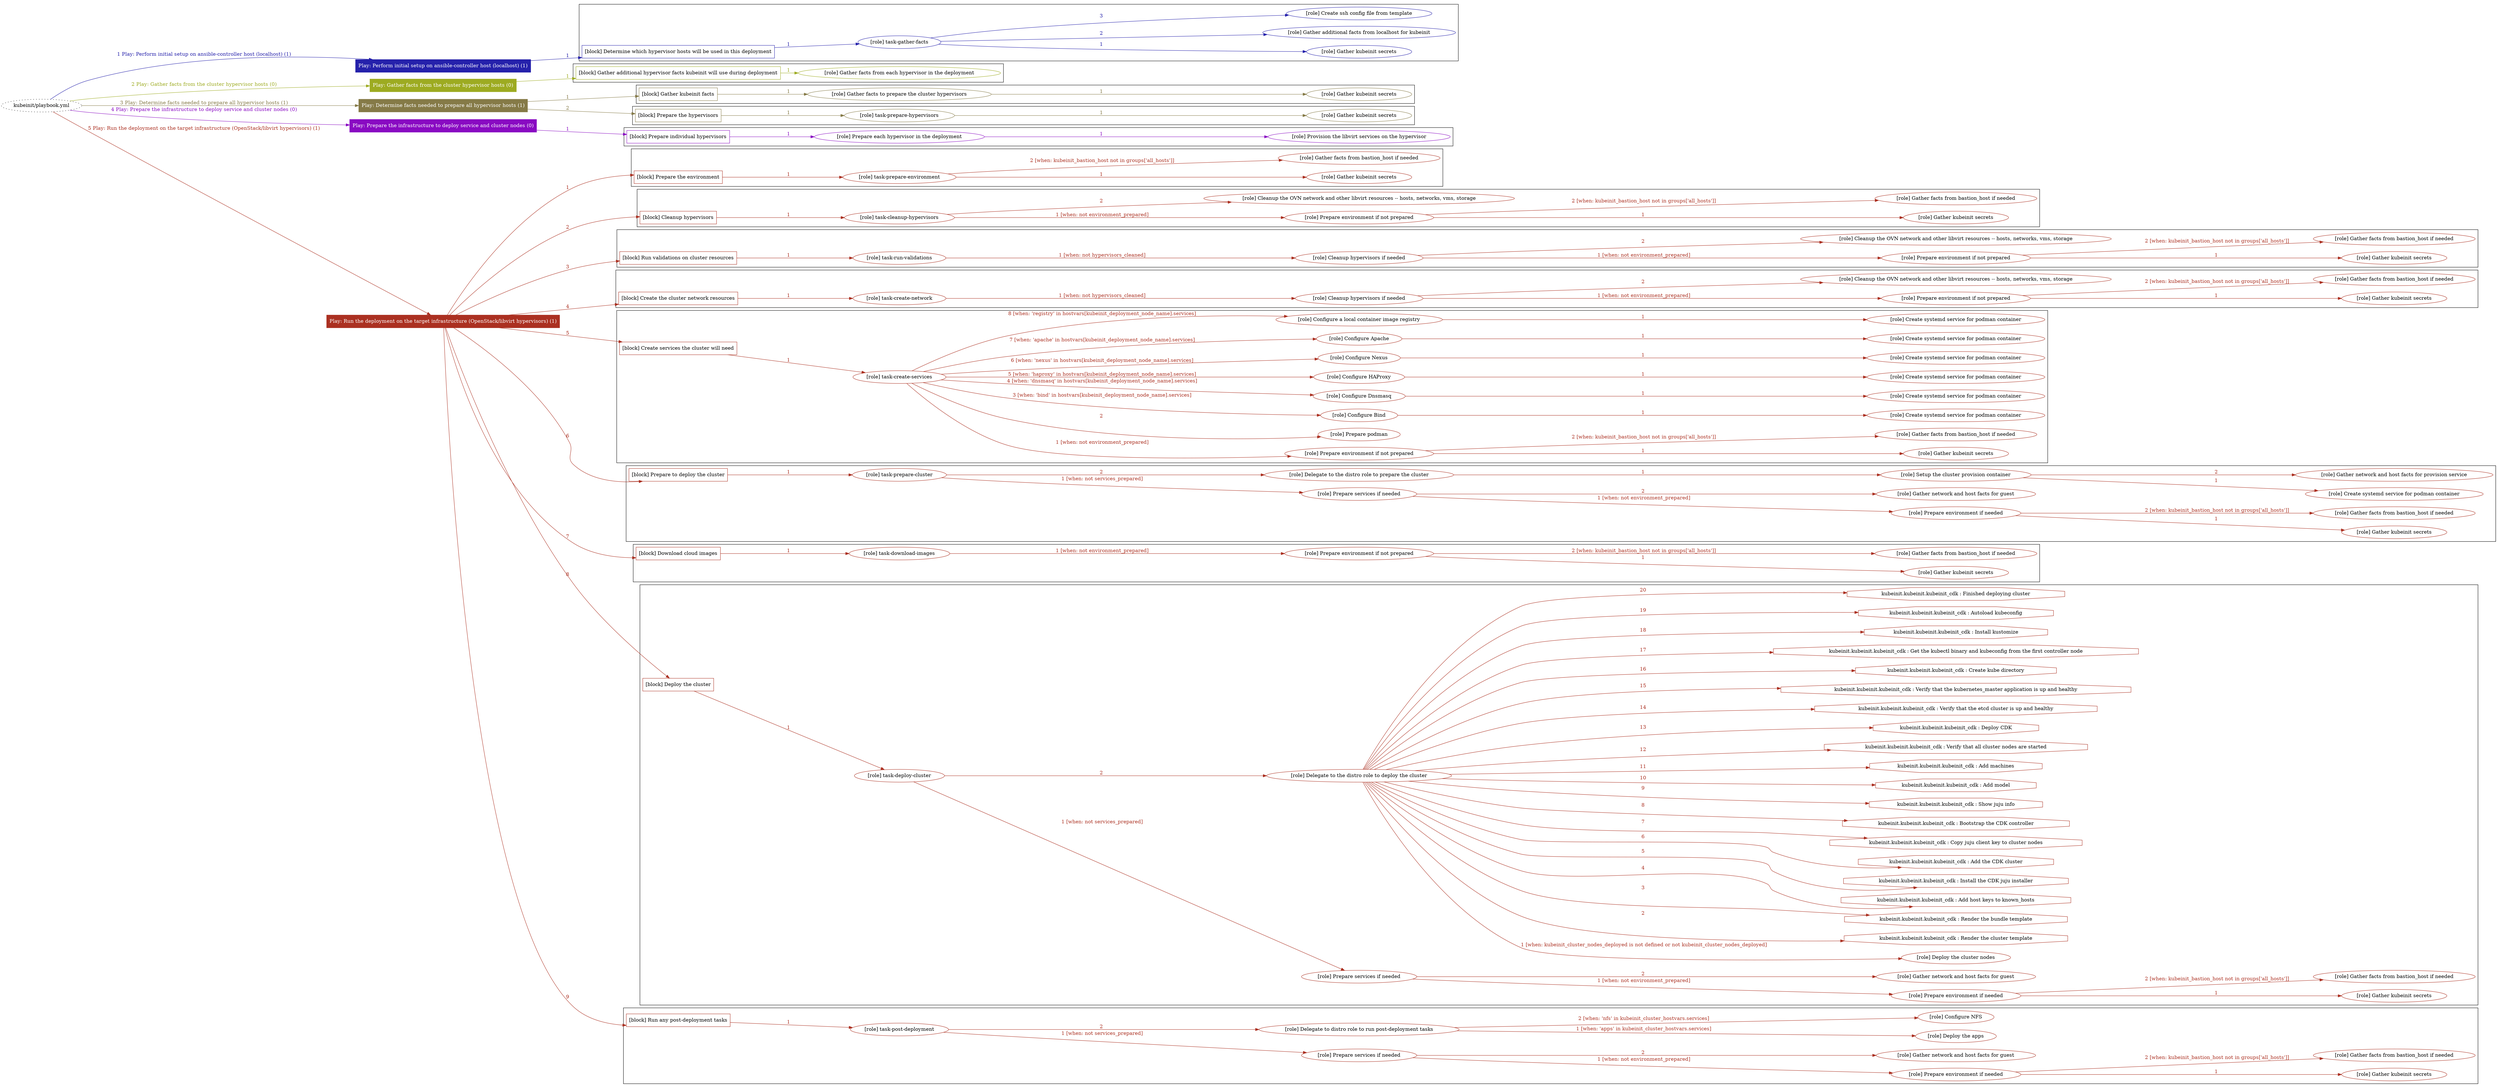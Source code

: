 digraph {
	graph [concentrate=true ordering=in rankdir=LR ratio=fill]
	edge [esep=5 sep=10]
	"kubeinit/playbook.yml" [URL="/home/runner/work/kubeinit/kubeinit/kubeinit/playbook.yml" id=playbook_b34348b8 style=dotted]
	"kubeinit/playbook.yml" -> play_c0b6d9cc [label="1 Play: Perform initial setup on ansible-controller host (localhost) (1)" color="#2521ab" fontcolor="#2521ab" id=edge_play_c0b6d9cc labeltooltip="1 Play: Perform initial setup on ansible-controller host (localhost) (1)" tooltip="1 Play: Perform initial setup on ansible-controller host (localhost) (1)"]
	subgraph "Play: Perform initial setup on ansible-controller host (localhost) (1)" {
		play_c0b6d9cc [label="Play: Perform initial setup on ansible-controller host (localhost) (1)" URL="/home/runner/work/kubeinit/kubeinit/kubeinit/playbook.yml" color="#2521ab" fontcolor="#ffffff" id=play_c0b6d9cc shape=box style=filled tooltip=localhost]
		play_c0b6d9cc -> block_1fe30ef6 [label=1 color="#2521ab" fontcolor="#2521ab" id=edge_block_1fe30ef6 labeltooltip=1 tooltip=1]
		subgraph cluster_block_1fe30ef6 {
			block_1fe30ef6 [label="[block] Determine which hypervisor hosts will be used in this deployment" URL="/home/runner/work/kubeinit/kubeinit/kubeinit/playbook.yml" color="#2521ab" id=block_1fe30ef6 labeltooltip="Determine which hypervisor hosts will be used in this deployment" shape=box tooltip="Determine which hypervisor hosts will be used in this deployment"]
			block_1fe30ef6 -> role_0686a5d1 [label="1 " color="#2521ab" fontcolor="#2521ab" id=edge_role_0686a5d1 labeltooltip="1 " tooltip="1 "]
			subgraph "task-gather-facts" {
				role_0686a5d1 [label="[role] task-gather-facts" URL="/home/runner/work/kubeinit/kubeinit/kubeinit/playbook.yml" color="#2521ab" id=role_0686a5d1 tooltip="task-gather-facts"]
				role_0686a5d1 -> role_436c3d96 [label="1 " color="#2521ab" fontcolor="#2521ab" id=edge_role_436c3d96 labeltooltip="1 " tooltip="1 "]
				subgraph "Gather kubeinit secrets" {
					role_436c3d96 [label="[role] Gather kubeinit secrets" URL="/home/runner/.ansible/collections/ansible_collections/kubeinit/kubeinit/roles/kubeinit_prepare/tasks/build_hypervisors_group.yml" color="#2521ab" id=role_436c3d96 tooltip="Gather kubeinit secrets"]
				}
				role_0686a5d1 -> role_90f6c758 [label="2 " color="#2521ab" fontcolor="#2521ab" id=edge_role_90f6c758 labeltooltip="2 " tooltip="2 "]
				subgraph "Gather additional facts from localhost for kubeinit" {
					role_90f6c758 [label="[role] Gather additional facts from localhost for kubeinit" URL="/home/runner/.ansible/collections/ansible_collections/kubeinit/kubeinit/roles/kubeinit_prepare/tasks/build_hypervisors_group.yml" color="#2521ab" id=role_90f6c758 tooltip="Gather additional facts from localhost for kubeinit"]
				}
				role_0686a5d1 -> role_a6576ebc [label="3 " color="#2521ab" fontcolor="#2521ab" id=edge_role_a6576ebc labeltooltip="3 " tooltip="3 "]
				subgraph "Create ssh config file from template" {
					role_a6576ebc [label="[role] Create ssh config file from template" URL="/home/runner/.ansible/collections/ansible_collections/kubeinit/kubeinit/roles/kubeinit_prepare/tasks/build_hypervisors_group.yml" color="#2521ab" id=role_a6576ebc tooltip="Create ssh config file from template"]
				}
			}
		}
	}
	"kubeinit/playbook.yml" -> play_e74e8020 [label="2 Play: Gather facts from the cluster hypervisor hosts (0)" color="#9dab21" fontcolor="#9dab21" id=edge_play_e74e8020 labeltooltip="2 Play: Gather facts from the cluster hypervisor hosts (0)" tooltip="2 Play: Gather facts from the cluster hypervisor hosts (0)"]
	subgraph "Play: Gather facts from the cluster hypervisor hosts (0)" {
		play_e74e8020 [label="Play: Gather facts from the cluster hypervisor hosts (0)" URL="/home/runner/work/kubeinit/kubeinit/kubeinit/playbook.yml" color="#9dab21" fontcolor="#ffffff" id=play_e74e8020 shape=box style=filled tooltip="Play: Gather facts from the cluster hypervisor hosts (0)"]
		play_e74e8020 -> block_c27fd00c [label=1 color="#9dab21" fontcolor="#9dab21" id=edge_block_c27fd00c labeltooltip=1 tooltip=1]
		subgraph cluster_block_c27fd00c {
			block_c27fd00c [label="[block] Gather additional hypervisor facts kubeinit will use during deployment" URL="/home/runner/work/kubeinit/kubeinit/kubeinit/playbook.yml" color="#9dab21" id=block_c27fd00c labeltooltip="Gather additional hypervisor facts kubeinit will use during deployment" shape=box tooltip="Gather additional hypervisor facts kubeinit will use during deployment"]
			block_c27fd00c -> role_6dd43aa7 [label="1 " color="#9dab21" fontcolor="#9dab21" id=edge_role_6dd43aa7 labeltooltip="1 " tooltip="1 "]
			subgraph "Gather facts from each hypervisor in the deployment" {
				role_6dd43aa7 [label="[role] Gather facts from each hypervisor in the deployment" URL="/home/runner/work/kubeinit/kubeinit/kubeinit/playbook.yml" color="#9dab21" id=role_6dd43aa7 tooltip="Gather facts from each hypervisor in the deployment"]
			}
		}
	}
	"kubeinit/playbook.yml" -> play_39564128 [label="3 Play: Determine facts needed to prepare all hypervisor hosts (1)" color="#857a47" fontcolor="#857a47" id=edge_play_39564128 labeltooltip="3 Play: Determine facts needed to prepare all hypervisor hosts (1)" tooltip="3 Play: Determine facts needed to prepare all hypervisor hosts (1)"]
	subgraph "Play: Determine facts needed to prepare all hypervisor hosts (1)" {
		play_39564128 [label="Play: Determine facts needed to prepare all hypervisor hosts (1)" URL="/home/runner/work/kubeinit/kubeinit/kubeinit/playbook.yml" color="#857a47" fontcolor="#ffffff" id=play_39564128 shape=box style=filled tooltip=localhost]
		play_39564128 -> block_c23df0f0 [label=1 color="#857a47" fontcolor="#857a47" id=edge_block_c23df0f0 labeltooltip=1 tooltip=1]
		subgraph cluster_block_c23df0f0 {
			block_c23df0f0 [label="[block] Gather kubeinit facts" URL="/home/runner/work/kubeinit/kubeinit/kubeinit/playbook.yml" color="#857a47" id=block_c23df0f0 labeltooltip="Gather kubeinit facts" shape=box tooltip="Gather kubeinit facts"]
			block_c23df0f0 -> role_4f1bff5e [label="1 " color="#857a47" fontcolor="#857a47" id=edge_role_4f1bff5e labeltooltip="1 " tooltip="1 "]
			subgraph "Gather facts to prepare the cluster hypervisors" {
				role_4f1bff5e [label="[role] Gather facts to prepare the cluster hypervisors" URL="/home/runner/work/kubeinit/kubeinit/kubeinit/playbook.yml" color="#857a47" id=role_4f1bff5e tooltip="Gather facts to prepare the cluster hypervisors"]
				role_4f1bff5e -> role_a7c2699d [label="1 " color="#857a47" fontcolor="#857a47" id=edge_role_a7c2699d labeltooltip="1 " tooltip="1 "]
				subgraph "Gather kubeinit secrets" {
					role_a7c2699d [label="[role] Gather kubeinit secrets" URL="/home/runner/.ansible/collections/ansible_collections/kubeinit/kubeinit/roles/kubeinit_prepare/tasks/gather_kubeinit_facts.yml" color="#857a47" id=role_a7c2699d tooltip="Gather kubeinit secrets"]
				}
			}
		}
		play_39564128 -> block_5fc5da29 [label=2 color="#857a47" fontcolor="#857a47" id=edge_block_5fc5da29 labeltooltip=2 tooltip=2]
		subgraph cluster_block_5fc5da29 {
			block_5fc5da29 [label="[block] Prepare the hypervisors" URL="/home/runner/work/kubeinit/kubeinit/kubeinit/playbook.yml" color="#857a47" id=block_5fc5da29 labeltooltip="Prepare the hypervisors" shape=box tooltip="Prepare the hypervisors"]
			block_5fc5da29 -> role_ab06b27d [label="1 " color="#857a47" fontcolor="#857a47" id=edge_role_ab06b27d labeltooltip="1 " tooltip="1 "]
			subgraph "task-prepare-hypervisors" {
				role_ab06b27d [label="[role] task-prepare-hypervisors" URL="/home/runner/work/kubeinit/kubeinit/kubeinit/playbook.yml" color="#857a47" id=role_ab06b27d tooltip="task-prepare-hypervisors"]
				role_ab06b27d -> role_9d0401f7 [label="1 " color="#857a47" fontcolor="#857a47" id=edge_role_9d0401f7 labeltooltip="1 " tooltip="1 "]
				subgraph "Gather kubeinit secrets" {
					role_9d0401f7 [label="[role] Gather kubeinit secrets" URL="/home/runner/.ansible/collections/ansible_collections/kubeinit/kubeinit/roles/kubeinit_prepare/tasks/gather_kubeinit_facts.yml" color="#857a47" id=role_9d0401f7 tooltip="Gather kubeinit secrets"]
				}
			}
		}
	}
	"kubeinit/playbook.yml" -> play_d3b8da3d [label="4 Play: Prepare the infrastructure to deploy service and cluster nodes (0)" color="#890ac2" fontcolor="#890ac2" id=edge_play_d3b8da3d labeltooltip="4 Play: Prepare the infrastructure to deploy service and cluster nodes (0)" tooltip="4 Play: Prepare the infrastructure to deploy service and cluster nodes (0)"]
	subgraph "Play: Prepare the infrastructure to deploy service and cluster nodes (0)" {
		play_d3b8da3d [label="Play: Prepare the infrastructure to deploy service and cluster nodes (0)" URL="/home/runner/work/kubeinit/kubeinit/kubeinit/playbook.yml" color="#890ac2" fontcolor="#ffffff" id=play_d3b8da3d shape=box style=filled tooltip="Play: Prepare the infrastructure to deploy service and cluster nodes (0)"]
		play_d3b8da3d -> block_63e11565 [label=1 color="#890ac2" fontcolor="#890ac2" id=edge_block_63e11565 labeltooltip=1 tooltip=1]
		subgraph cluster_block_63e11565 {
			block_63e11565 [label="[block] Prepare individual hypervisors" URL="/home/runner/work/kubeinit/kubeinit/kubeinit/playbook.yml" color="#890ac2" id=block_63e11565 labeltooltip="Prepare individual hypervisors" shape=box tooltip="Prepare individual hypervisors"]
			block_63e11565 -> role_530bee64 [label="1 " color="#890ac2" fontcolor="#890ac2" id=edge_role_530bee64 labeltooltip="1 " tooltip="1 "]
			subgraph "Prepare each hypervisor in the deployment" {
				role_530bee64 [label="[role] Prepare each hypervisor in the deployment" URL="/home/runner/work/kubeinit/kubeinit/kubeinit/playbook.yml" color="#890ac2" id=role_530bee64 tooltip="Prepare each hypervisor in the deployment"]
				role_530bee64 -> role_9c936ef9 [label="1 " color="#890ac2" fontcolor="#890ac2" id=edge_role_9c936ef9 labeltooltip="1 " tooltip="1 "]
				subgraph "Provision the libvirt services on the hypervisor" {
					role_9c936ef9 [label="[role] Provision the libvirt services on the hypervisor" URL="/home/runner/.ansible/collections/ansible_collections/kubeinit/kubeinit/roles/kubeinit_prepare/tasks/prepare_hypervisor.yml" color="#890ac2" id=role_9c936ef9 tooltip="Provision the libvirt services on the hypervisor"]
				}
			}
		}
	}
	"kubeinit/playbook.yml" -> play_fd4417a9 [label="5 Play: Run the deployment on the target infrastructure (OpenStack/libvirt hypervisors) (1)" color="#ab3021" fontcolor="#ab3021" id=edge_play_fd4417a9 labeltooltip="5 Play: Run the deployment on the target infrastructure (OpenStack/libvirt hypervisors) (1)" tooltip="5 Play: Run the deployment on the target infrastructure (OpenStack/libvirt hypervisors) (1)"]
	subgraph "Play: Run the deployment on the target infrastructure (OpenStack/libvirt hypervisors) (1)" {
		play_fd4417a9 [label="Play: Run the deployment on the target infrastructure (OpenStack/libvirt hypervisors) (1)" URL="/home/runner/work/kubeinit/kubeinit/kubeinit/playbook.yml" color="#ab3021" fontcolor="#ffffff" id=play_fd4417a9 shape=box style=filled tooltip=localhost]
		play_fd4417a9 -> block_39536db0 [label=1 color="#ab3021" fontcolor="#ab3021" id=edge_block_39536db0 labeltooltip=1 tooltip=1]
		subgraph cluster_block_39536db0 {
			block_39536db0 [label="[block] Prepare the environment" URL="/home/runner/work/kubeinit/kubeinit/kubeinit/playbook.yml" color="#ab3021" id=block_39536db0 labeltooltip="Prepare the environment" shape=box tooltip="Prepare the environment"]
			block_39536db0 -> role_ce4b775b [label="1 " color="#ab3021" fontcolor="#ab3021" id=edge_role_ce4b775b labeltooltip="1 " tooltip="1 "]
			subgraph "task-prepare-environment" {
				role_ce4b775b [label="[role] task-prepare-environment" URL="/home/runner/work/kubeinit/kubeinit/kubeinit/playbook.yml" color="#ab3021" id=role_ce4b775b tooltip="task-prepare-environment"]
				role_ce4b775b -> role_65ce1631 [label="1 " color="#ab3021" fontcolor="#ab3021" id=edge_role_65ce1631 labeltooltip="1 " tooltip="1 "]
				subgraph "Gather kubeinit secrets" {
					role_65ce1631 [label="[role] Gather kubeinit secrets" URL="/home/runner/.ansible/collections/ansible_collections/kubeinit/kubeinit/roles/kubeinit_prepare/tasks/gather_kubeinit_facts.yml" color="#ab3021" id=role_65ce1631 tooltip="Gather kubeinit secrets"]
				}
				role_ce4b775b -> role_2c424086 [label="2 [when: kubeinit_bastion_host not in groups['all_hosts']]" color="#ab3021" fontcolor="#ab3021" id=edge_role_2c424086 labeltooltip="2 [when: kubeinit_bastion_host not in groups['all_hosts']]" tooltip="2 [when: kubeinit_bastion_host not in groups['all_hosts']]"]
				subgraph "Gather facts from bastion_host if needed" {
					role_2c424086 [label="[role] Gather facts from bastion_host if needed" URL="/home/runner/.ansible/collections/ansible_collections/kubeinit/kubeinit/roles/kubeinit_prepare/tasks/main.yml" color="#ab3021" id=role_2c424086 tooltip="Gather facts from bastion_host if needed"]
				}
			}
		}
		play_fd4417a9 -> block_2a2140c5 [label=2 color="#ab3021" fontcolor="#ab3021" id=edge_block_2a2140c5 labeltooltip=2 tooltip=2]
		subgraph cluster_block_2a2140c5 {
			block_2a2140c5 [label="[block] Cleanup hypervisors" URL="/home/runner/work/kubeinit/kubeinit/kubeinit/playbook.yml" color="#ab3021" id=block_2a2140c5 labeltooltip="Cleanup hypervisors" shape=box tooltip="Cleanup hypervisors"]
			block_2a2140c5 -> role_7faa10fd [label="1 " color="#ab3021" fontcolor="#ab3021" id=edge_role_7faa10fd labeltooltip="1 " tooltip="1 "]
			subgraph "task-cleanup-hypervisors" {
				role_7faa10fd [label="[role] task-cleanup-hypervisors" URL="/home/runner/work/kubeinit/kubeinit/kubeinit/playbook.yml" color="#ab3021" id=role_7faa10fd tooltip="task-cleanup-hypervisors"]
				role_7faa10fd -> role_4b35a537 [label="1 [when: not environment_prepared]" color="#ab3021" fontcolor="#ab3021" id=edge_role_4b35a537 labeltooltip="1 [when: not environment_prepared]" tooltip="1 [when: not environment_prepared]"]
				subgraph "Prepare environment if not prepared" {
					role_4b35a537 [label="[role] Prepare environment if not prepared" URL="/home/runner/.ansible/collections/ansible_collections/kubeinit/kubeinit/roles/kubeinit_libvirt/tasks/cleanup_hypervisors.yml" color="#ab3021" id=role_4b35a537 tooltip="Prepare environment if not prepared"]
					role_4b35a537 -> role_4e48a469 [label="1 " color="#ab3021" fontcolor="#ab3021" id=edge_role_4e48a469 labeltooltip="1 " tooltip="1 "]
					subgraph "Gather kubeinit secrets" {
						role_4e48a469 [label="[role] Gather kubeinit secrets" URL="/home/runner/.ansible/collections/ansible_collections/kubeinit/kubeinit/roles/kubeinit_prepare/tasks/gather_kubeinit_facts.yml" color="#ab3021" id=role_4e48a469 tooltip="Gather kubeinit secrets"]
					}
					role_4b35a537 -> role_b9798887 [label="2 [when: kubeinit_bastion_host not in groups['all_hosts']]" color="#ab3021" fontcolor="#ab3021" id=edge_role_b9798887 labeltooltip="2 [when: kubeinit_bastion_host not in groups['all_hosts']]" tooltip="2 [when: kubeinit_bastion_host not in groups['all_hosts']]"]
					subgraph "Gather facts from bastion_host if needed" {
						role_b9798887 [label="[role] Gather facts from bastion_host if needed" URL="/home/runner/.ansible/collections/ansible_collections/kubeinit/kubeinit/roles/kubeinit_prepare/tasks/main.yml" color="#ab3021" id=role_b9798887 tooltip="Gather facts from bastion_host if needed"]
					}
				}
				role_7faa10fd -> role_15acecc3 [label="2 " color="#ab3021" fontcolor="#ab3021" id=edge_role_15acecc3 labeltooltip="2 " tooltip="2 "]
				subgraph "Cleanup the OVN network and other libvirt resources -- hosts, networks, vms, storage" {
					role_15acecc3 [label="[role] Cleanup the OVN network and other libvirt resources -- hosts, networks, vms, storage" URL="/home/runner/.ansible/collections/ansible_collections/kubeinit/kubeinit/roles/kubeinit_libvirt/tasks/cleanup_hypervisors.yml" color="#ab3021" id=role_15acecc3 tooltip="Cleanup the OVN network and other libvirt resources -- hosts, networks, vms, storage"]
				}
			}
		}
		play_fd4417a9 -> block_2e5ff80b [label=3 color="#ab3021" fontcolor="#ab3021" id=edge_block_2e5ff80b labeltooltip=3 tooltip=3]
		subgraph cluster_block_2e5ff80b {
			block_2e5ff80b [label="[block] Run validations on cluster resources" URL="/home/runner/work/kubeinit/kubeinit/kubeinit/playbook.yml" color="#ab3021" id=block_2e5ff80b labeltooltip="Run validations on cluster resources" shape=box tooltip="Run validations on cluster resources"]
			block_2e5ff80b -> role_e76ce7bc [label="1 " color="#ab3021" fontcolor="#ab3021" id=edge_role_e76ce7bc labeltooltip="1 " tooltip="1 "]
			subgraph "task-run-validations" {
				role_e76ce7bc [label="[role] task-run-validations" URL="/home/runner/work/kubeinit/kubeinit/kubeinit/playbook.yml" color="#ab3021" id=role_e76ce7bc tooltip="task-run-validations"]
				role_e76ce7bc -> role_e177dc0b [label="1 [when: not hypervisors_cleaned]" color="#ab3021" fontcolor="#ab3021" id=edge_role_e177dc0b labeltooltip="1 [when: not hypervisors_cleaned]" tooltip="1 [when: not hypervisors_cleaned]"]
				subgraph "Cleanup hypervisors if needed" {
					role_e177dc0b [label="[role] Cleanup hypervisors if needed" URL="/home/runner/.ansible/collections/ansible_collections/kubeinit/kubeinit/roles/kubeinit_validations/tasks/main.yml" color="#ab3021" id=role_e177dc0b tooltip="Cleanup hypervisors if needed"]
					role_e177dc0b -> role_5ed3b7f6 [label="1 [when: not environment_prepared]" color="#ab3021" fontcolor="#ab3021" id=edge_role_5ed3b7f6 labeltooltip="1 [when: not environment_prepared]" tooltip="1 [when: not environment_prepared]"]
					subgraph "Prepare environment if not prepared" {
						role_5ed3b7f6 [label="[role] Prepare environment if not prepared" URL="/home/runner/.ansible/collections/ansible_collections/kubeinit/kubeinit/roles/kubeinit_libvirt/tasks/cleanup_hypervisors.yml" color="#ab3021" id=role_5ed3b7f6 tooltip="Prepare environment if not prepared"]
						role_5ed3b7f6 -> role_87970adf [label="1 " color="#ab3021" fontcolor="#ab3021" id=edge_role_87970adf labeltooltip="1 " tooltip="1 "]
						subgraph "Gather kubeinit secrets" {
							role_87970adf [label="[role] Gather kubeinit secrets" URL="/home/runner/.ansible/collections/ansible_collections/kubeinit/kubeinit/roles/kubeinit_prepare/tasks/gather_kubeinit_facts.yml" color="#ab3021" id=role_87970adf tooltip="Gather kubeinit secrets"]
						}
						role_5ed3b7f6 -> role_4c6017c6 [label="2 [when: kubeinit_bastion_host not in groups['all_hosts']]" color="#ab3021" fontcolor="#ab3021" id=edge_role_4c6017c6 labeltooltip="2 [when: kubeinit_bastion_host not in groups['all_hosts']]" tooltip="2 [when: kubeinit_bastion_host not in groups['all_hosts']]"]
						subgraph "Gather facts from bastion_host if needed" {
							role_4c6017c6 [label="[role] Gather facts from bastion_host if needed" URL="/home/runner/.ansible/collections/ansible_collections/kubeinit/kubeinit/roles/kubeinit_prepare/tasks/main.yml" color="#ab3021" id=role_4c6017c6 tooltip="Gather facts from bastion_host if needed"]
						}
					}
					role_e177dc0b -> role_adbd404a [label="2 " color="#ab3021" fontcolor="#ab3021" id=edge_role_adbd404a labeltooltip="2 " tooltip="2 "]
					subgraph "Cleanup the OVN network and other libvirt resources -- hosts, networks, vms, storage" {
						role_adbd404a [label="[role] Cleanup the OVN network and other libvirt resources -- hosts, networks, vms, storage" URL="/home/runner/.ansible/collections/ansible_collections/kubeinit/kubeinit/roles/kubeinit_libvirt/tasks/cleanup_hypervisors.yml" color="#ab3021" id=role_adbd404a tooltip="Cleanup the OVN network and other libvirt resources -- hosts, networks, vms, storage"]
					}
				}
			}
		}
		play_fd4417a9 -> block_c6ebc5bd [label=4 color="#ab3021" fontcolor="#ab3021" id=edge_block_c6ebc5bd labeltooltip=4 tooltip=4]
		subgraph cluster_block_c6ebc5bd {
			block_c6ebc5bd [label="[block] Create the cluster network resources" URL="/home/runner/work/kubeinit/kubeinit/kubeinit/playbook.yml" color="#ab3021" id=block_c6ebc5bd labeltooltip="Create the cluster network resources" shape=box tooltip="Create the cluster network resources"]
			block_c6ebc5bd -> role_f6c0c37a [label="1 " color="#ab3021" fontcolor="#ab3021" id=edge_role_f6c0c37a labeltooltip="1 " tooltip="1 "]
			subgraph "task-create-network" {
				role_f6c0c37a [label="[role] task-create-network" URL="/home/runner/work/kubeinit/kubeinit/kubeinit/playbook.yml" color="#ab3021" id=role_f6c0c37a tooltip="task-create-network"]
				role_f6c0c37a -> role_f4e88223 [label="1 [when: not hypervisors_cleaned]" color="#ab3021" fontcolor="#ab3021" id=edge_role_f4e88223 labeltooltip="1 [when: not hypervisors_cleaned]" tooltip="1 [when: not hypervisors_cleaned]"]
				subgraph "Cleanup hypervisors if needed" {
					role_f4e88223 [label="[role] Cleanup hypervisors if needed" URL="/home/runner/.ansible/collections/ansible_collections/kubeinit/kubeinit/roles/kubeinit_libvirt/tasks/create_network.yml" color="#ab3021" id=role_f4e88223 tooltip="Cleanup hypervisors if needed"]
					role_f4e88223 -> role_b97aa070 [label="1 [when: not environment_prepared]" color="#ab3021" fontcolor="#ab3021" id=edge_role_b97aa070 labeltooltip="1 [when: not environment_prepared]" tooltip="1 [when: not environment_prepared]"]
					subgraph "Prepare environment if not prepared" {
						role_b97aa070 [label="[role] Prepare environment if not prepared" URL="/home/runner/.ansible/collections/ansible_collections/kubeinit/kubeinit/roles/kubeinit_libvirt/tasks/cleanup_hypervisors.yml" color="#ab3021" id=role_b97aa070 tooltip="Prepare environment if not prepared"]
						role_b97aa070 -> role_df97aa05 [label="1 " color="#ab3021" fontcolor="#ab3021" id=edge_role_df97aa05 labeltooltip="1 " tooltip="1 "]
						subgraph "Gather kubeinit secrets" {
							role_df97aa05 [label="[role] Gather kubeinit secrets" URL="/home/runner/.ansible/collections/ansible_collections/kubeinit/kubeinit/roles/kubeinit_prepare/tasks/gather_kubeinit_facts.yml" color="#ab3021" id=role_df97aa05 tooltip="Gather kubeinit secrets"]
						}
						role_b97aa070 -> role_d1098ea1 [label="2 [when: kubeinit_bastion_host not in groups['all_hosts']]" color="#ab3021" fontcolor="#ab3021" id=edge_role_d1098ea1 labeltooltip="2 [when: kubeinit_bastion_host not in groups['all_hosts']]" tooltip="2 [when: kubeinit_bastion_host not in groups['all_hosts']]"]
						subgraph "Gather facts from bastion_host if needed" {
							role_d1098ea1 [label="[role] Gather facts from bastion_host if needed" URL="/home/runner/.ansible/collections/ansible_collections/kubeinit/kubeinit/roles/kubeinit_prepare/tasks/main.yml" color="#ab3021" id=role_d1098ea1 tooltip="Gather facts from bastion_host if needed"]
						}
					}
					role_f4e88223 -> role_393ee009 [label="2 " color="#ab3021" fontcolor="#ab3021" id=edge_role_393ee009 labeltooltip="2 " tooltip="2 "]
					subgraph "Cleanup the OVN network and other libvirt resources -- hosts, networks, vms, storage" {
						role_393ee009 [label="[role] Cleanup the OVN network and other libvirt resources -- hosts, networks, vms, storage" URL="/home/runner/.ansible/collections/ansible_collections/kubeinit/kubeinit/roles/kubeinit_libvirt/tasks/cleanup_hypervisors.yml" color="#ab3021" id=role_393ee009 tooltip="Cleanup the OVN network and other libvirt resources -- hosts, networks, vms, storage"]
					}
				}
			}
		}
		play_fd4417a9 -> block_62770a46 [label=5 color="#ab3021" fontcolor="#ab3021" id=edge_block_62770a46 labeltooltip=5 tooltip=5]
		subgraph cluster_block_62770a46 {
			block_62770a46 [label="[block] Create services the cluster will need" URL="/home/runner/work/kubeinit/kubeinit/kubeinit/playbook.yml" color="#ab3021" id=block_62770a46 labeltooltip="Create services the cluster will need" shape=box tooltip="Create services the cluster will need"]
			block_62770a46 -> role_74932c70 [label="1 " color="#ab3021" fontcolor="#ab3021" id=edge_role_74932c70 labeltooltip="1 " tooltip="1 "]
			subgraph "task-create-services" {
				role_74932c70 [label="[role] task-create-services" URL="/home/runner/work/kubeinit/kubeinit/kubeinit/playbook.yml" color="#ab3021" id=role_74932c70 tooltip="task-create-services"]
				role_74932c70 -> role_c56c279a [label="1 [when: not environment_prepared]" color="#ab3021" fontcolor="#ab3021" id=edge_role_c56c279a labeltooltip="1 [when: not environment_prepared]" tooltip="1 [when: not environment_prepared]"]
				subgraph "Prepare environment if not prepared" {
					role_c56c279a [label="[role] Prepare environment if not prepared" URL="/home/runner/.ansible/collections/ansible_collections/kubeinit/kubeinit/roles/kubeinit_services/tasks/main.yml" color="#ab3021" id=role_c56c279a tooltip="Prepare environment if not prepared"]
					role_c56c279a -> role_8605558e [label="1 " color="#ab3021" fontcolor="#ab3021" id=edge_role_8605558e labeltooltip="1 " tooltip="1 "]
					subgraph "Gather kubeinit secrets" {
						role_8605558e [label="[role] Gather kubeinit secrets" URL="/home/runner/.ansible/collections/ansible_collections/kubeinit/kubeinit/roles/kubeinit_prepare/tasks/gather_kubeinit_facts.yml" color="#ab3021" id=role_8605558e tooltip="Gather kubeinit secrets"]
					}
					role_c56c279a -> role_fb90e2cc [label="2 [when: kubeinit_bastion_host not in groups['all_hosts']]" color="#ab3021" fontcolor="#ab3021" id=edge_role_fb90e2cc labeltooltip="2 [when: kubeinit_bastion_host not in groups['all_hosts']]" tooltip="2 [when: kubeinit_bastion_host not in groups['all_hosts']]"]
					subgraph "Gather facts from bastion_host if needed" {
						role_fb90e2cc [label="[role] Gather facts from bastion_host if needed" URL="/home/runner/.ansible/collections/ansible_collections/kubeinit/kubeinit/roles/kubeinit_prepare/tasks/main.yml" color="#ab3021" id=role_fb90e2cc tooltip="Gather facts from bastion_host if needed"]
					}
				}
				role_74932c70 -> role_acfe9fce [label="2 " color="#ab3021" fontcolor="#ab3021" id=edge_role_acfe9fce labeltooltip="2 " tooltip="2 "]
				subgraph "Prepare podman" {
					role_acfe9fce [label="[role] Prepare podman" URL="/home/runner/.ansible/collections/ansible_collections/kubeinit/kubeinit/roles/kubeinit_services/tasks/00_create_service_pod.yml" color="#ab3021" id=role_acfe9fce tooltip="Prepare podman"]
				}
				role_74932c70 -> role_5e3e9c78 [label="3 [when: 'bind' in hostvars[kubeinit_deployment_node_name].services]" color="#ab3021" fontcolor="#ab3021" id=edge_role_5e3e9c78 labeltooltip="3 [when: 'bind' in hostvars[kubeinit_deployment_node_name].services]" tooltip="3 [when: 'bind' in hostvars[kubeinit_deployment_node_name].services]"]
				subgraph "Configure Bind" {
					role_5e3e9c78 [label="[role] Configure Bind" URL="/home/runner/.ansible/collections/ansible_collections/kubeinit/kubeinit/roles/kubeinit_services/tasks/start_services_containers.yml" color="#ab3021" id=role_5e3e9c78 tooltip="Configure Bind"]
					role_5e3e9c78 -> role_727f39e4 [label="1 " color="#ab3021" fontcolor="#ab3021" id=edge_role_727f39e4 labeltooltip="1 " tooltip="1 "]
					subgraph "Create systemd service for podman container" {
						role_727f39e4 [label="[role] Create systemd service for podman container" URL="/home/runner/.ansible/collections/ansible_collections/kubeinit/kubeinit/roles/kubeinit_bind/tasks/main.yml" color="#ab3021" id=role_727f39e4 tooltip="Create systemd service for podman container"]
					}
				}
				role_74932c70 -> role_e70b02ca [label="4 [when: 'dnsmasq' in hostvars[kubeinit_deployment_node_name].services]" color="#ab3021" fontcolor="#ab3021" id=edge_role_e70b02ca labeltooltip="4 [when: 'dnsmasq' in hostvars[kubeinit_deployment_node_name].services]" tooltip="4 [when: 'dnsmasq' in hostvars[kubeinit_deployment_node_name].services]"]
				subgraph "Configure Dnsmasq" {
					role_e70b02ca [label="[role] Configure Dnsmasq" URL="/home/runner/.ansible/collections/ansible_collections/kubeinit/kubeinit/roles/kubeinit_services/tasks/start_services_containers.yml" color="#ab3021" id=role_e70b02ca tooltip="Configure Dnsmasq"]
					role_e70b02ca -> role_c53eb59d [label="1 " color="#ab3021" fontcolor="#ab3021" id=edge_role_c53eb59d labeltooltip="1 " tooltip="1 "]
					subgraph "Create systemd service for podman container" {
						role_c53eb59d [label="[role] Create systemd service for podman container" URL="/home/runner/.ansible/collections/ansible_collections/kubeinit/kubeinit/roles/kubeinit_dnsmasq/tasks/main.yml" color="#ab3021" id=role_c53eb59d tooltip="Create systemd service for podman container"]
					}
				}
				role_74932c70 -> role_f8417288 [label="5 [when: 'haproxy' in hostvars[kubeinit_deployment_node_name].services]" color="#ab3021" fontcolor="#ab3021" id=edge_role_f8417288 labeltooltip="5 [when: 'haproxy' in hostvars[kubeinit_deployment_node_name].services]" tooltip="5 [when: 'haproxy' in hostvars[kubeinit_deployment_node_name].services]"]
				subgraph "Configure HAProxy" {
					role_f8417288 [label="[role] Configure HAProxy" URL="/home/runner/.ansible/collections/ansible_collections/kubeinit/kubeinit/roles/kubeinit_services/tasks/start_services_containers.yml" color="#ab3021" id=role_f8417288 tooltip="Configure HAProxy"]
					role_f8417288 -> role_ed981d7d [label="1 " color="#ab3021" fontcolor="#ab3021" id=edge_role_ed981d7d labeltooltip="1 " tooltip="1 "]
					subgraph "Create systemd service for podman container" {
						role_ed981d7d [label="[role] Create systemd service for podman container" URL="/home/runner/.ansible/collections/ansible_collections/kubeinit/kubeinit/roles/kubeinit_haproxy/tasks/main.yml" color="#ab3021" id=role_ed981d7d tooltip="Create systemd service for podman container"]
					}
				}
				role_74932c70 -> role_0724b356 [label="6 [when: 'nexus' in hostvars[kubeinit_deployment_node_name].services]" color="#ab3021" fontcolor="#ab3021" id=edge_role_0724b356 labeltooltip="6 [when: 'nexus' in hostvars[kubeinit_deployment_node_name].services]" tooltip="6 [when: 'nexus' in hostvars[kubeinit_deployment_node_name].services]"]
				subgraph "Configure Nexus" {
					role_0724b356 [label="[role] Configure Nexus" URL="/home/runner/.ansible/collections/ansible_collections/kubeinit/kubeinit/roles/kubeinit_services/tasks/start_services_containers.yml" color="#ab3021" id=role_0724b356 tooltip="Configure Nexus"]
					role_0724b356 -> role_99ddc90f [label="1 " color="#ab3021" fontcolor="#ab3021" id=edge_role_99ddc90f labeltooltip="1 " tooltip="1 "]
					subgraph "Create systemd service for podman container" {
						role_99ddc90f [label="[role] Create systemd service for podman container" URL="/home/runner/.ansible/collections/ansible_collections/kubeinit/kubeinit/roles/kubeinit_nexus/tasks/main.yml" color="#ab3021" id=role_99ddc90f tooltip="Create systemd service for podman container"]
					}
				}
				role_74932c70 -> role_8efa2950 [label="7 [when: 'apache' in hostvars[kubeinit_deployment_node_name].services]" color="#ab3021" fontcolor="#ab3021" id=edge_role_8efa2950 labeltooltip="7 [when: 'apache' in hostvars[kubeinit_deployment_node_name].services]" tooltip="7 [when: 'apache' in hostvars[kubeinit_deployment_node_name].services]"]
				subgraph "Configure Apache" {
					role_8efa2950 [label="[role] Configure Apache" URL="/home/runner/.ansible/collections/ansible_collections/kubeinit/kubeinit/roles/kubeinit_services/tasks/start_services_containers.yml" color="#ab3021" id=role_8efa2950 tooltip="Configure Apache"]
					role_8efa2950 -> role_ba02d558 [label="1 " color="#ab3021" fontcolor="#ab3021" id=edge_role_ba02d558 labeltooltip="1 " tooltip="1 "]
					subgraph "Create systemd service for podman container" {
						role_ba02d558 [label="[role] Create systemd service for podman container" URL="/home/runner/.ansible/collections/ansible_collections/kubeinit/kubeinit/roles/kubeinit_apache/tasks/main.yml" color="#ab3021" id=role_ba02d558 tooltip="Create systemd service for podman container"]
					}
				}
				role_74932c70 -> role_ee27dc41 [label="8 [when: 'registry' in hostvars[kubeinit_deployment_node_name].services]" color="#ab3021" fontcolor="#ab3021" id=edge_role_ee27dc41 labeltooltip="8 [when: 'registry' in hostvars[kubeinit_deployment_node_name].services]" tooltip="8 [when: 'registry' in hostvars[kubeinit_deployment_node_name].services]"]
				subgraph "Configure a local container image registry" {
					role_ee27dc41 [label="[role] Configure a local container image registry" URL="/home/runner/.ansible/collections/ansible_collections/kubeinit/kubeinit/roles/kubeinit_services/tasks/start_services_containers.yml" color="#ab3021" id=role_ee27dc41 tooltip="Configure a local container image registry"]
					role_ee27dc41 -> role_b6c2b31e [label="1 " color="#ab3021" fontcolor="#ab3021" id=edge_role_b6c2b31e labeltooltip="1 " tooltip="1 "]
					subgraph "Create systemd service for podman container" {
						role_b6c2b31e [label="[role] Create systemd service for podman container" URL="/home/runner/.ansible/collections/ansible_collections/kubeinit/kubeinit/roles/kubeinit_registry/tasks/main.yml" color="#ab3021" id=role_b6c2b31e tooltip="Create systemd service for podman container"]
					}
				}
			}
		}
		play_fd4417a9 -> block_ad5ddfd2 [label=6 color="#ab3021" fontcolor="#ab3021" id=edge_block_ad5ddfd2 labeltooltip=6 tooltip=6]
		subgraph cluster_block_ad5ddfd2 {
			block_ad5ddfd2 [label="[block] Prepare to deploy the cluster" URL="/home/runner/work/kubeinit/kubeinit/kubeinit/playbook.yml" color="#ab3021" id=block_ad5ddfd2 labeltooltip="Prepare to deploy the cluster" shape=box tooltip="Prepare to deploy the cluster"]
			block_ad5ddfd2 -> role_a10cc791 [label="1 " color="#ab3021" fontcolor="#ab3021" id=edge_role_a10cc791 labeltooltip="1 " tooltip="1 "]
			subgraph "task-prepare-cluster" {
				role_a10cc791 [label="[role] task-prepare-cluster" URL="/home/runner/work/kubeinit/kubeinit/kubeinit/playbook.yml" color="#ab3021" id=role_a10cc791 tooltip="task-prepare-cluster"]
				role_a10cc791 -> role_92f8b36c [label="1 [when: not services_prepared]" color="#ab3021" fontcolor="#ab3021" id=edge_role_92f8b36c labeltooltip="1 [when: not services_prepared]" tooltip="1 [when: not services_prepared]"]
				subgraph "Prepare services if needed" {
					role_92f8b36c [label="[role] Prepare services if needed" URL="/home/runner/.ansible/collections/ansible_collections/kubeinit/kubeinit/roles/kubeinit_prepare/tasks/prepare_cluster.yml" color="#ab3021" id=role_92f8b36c tooltip="Prepare services if needed"]
					role_92f8b36c -> role_4fb1c5f3 [label="1 [when: not environment_prepared]" color="#ab3021" fontcolor="#ab3021" id=edge_role_4fb1c5f3 labeltooltip="1 [when: not environment_prepared]" tooltip="1 [when: not environment_prepared]"]
					subgraph "Prepare environment if needed" {
						role_4fb1c5f3 [label="[role] Prepare environment if needed" URL="/home/runner/.ansible/collections/ansible_collections/kubeinit/kubeinit/roles/kubeinit_services/tasks/prepare_services.yml" color="#ab3021" id=role_4fb1c5f3 tooltip="Prepare environment if needed"]
						role_4fb1c5f3 -> role_ddc00ff2 [label="1 " color="#ab3021" fontcolor="#ab3021" id=edge_role_ddc00ff2 labeltooltip="1 " tooltip="1 "]
						subgraph "Gather kubeinit secrets" {
							role_ddc00ff2 [label="[role] Gather kubeinit secrets" URL="/home/runner/.ansible/collections/ansible_collections/kubeinit/kubeinit/roles/kubeinit_prepare/tasks/gather_kubeinit_facts.yml" color="#ab3021" id=role_ddc00ff2 tooltip="Gather kubeinit secrets"]
						}
						role_4fb1c5f3 -> role_6d8ab154 [label="2 [when: kubeinit_bastion_host not in groups['all_hosts']]" color="#ab3021" fontcolor="#ab3021" id=edge_role_6d8ab154 labeltooltip="2 [when: kubeinit_bastion_host not in groups['all_hosts']]" tooltip="2 [when: kubeinit_bastion_host not in groups['all_hosts']]"]
						subgraph "Gather facts from bastion_host if needed" {
							role_6d8ab154 [label="[role] Gather facts from bastion_host if needed" URL="/home/runner/.ansible/collections/ansible_collections/kubeinit/kubeinit/roles/kubeinit_prepare/tasks/main.yml" color="#ab3021" id=role_6d8ab154 tooltip="Gather facts from bastion_host if needed"]
						}
					}
					role_92f8b36c -> role_33a5d65a [label="2 " color="#ab3021" fontcolor="#ab3021" id=edge_role_33a5d65a labeltooltip="2 " tooltip="2 "]
					subgraph "Gather network and host facts for guest" {
						role_33a5d65a [label="[role] Gather network and host facts for guest" URL="/home/runner/.ansible/collections/ansible_collections/kubeinit/kubeinit/roles/kubeinit_services/tasks/prepare_services.yml" color="#ab3021" id=role_33a5d65a tooltip="Gather network and host facts for guest"]
					}
				}
				role_a10cc791 -> role_bddd9b56 [label="2 " color="#ab3021" fontcolor="#ab3021" id=edge_role_bddd9b56 labeltooltip="2 " tooltip="2 "]
				subgraph "Delegate to the distro role to prepare the cluster" {
					role_bddd9b56 [label="[role] Delegate to the distro role to prepare the cluster" URL="/home/runner/.ansible/collections/ansible_collections/kubeinit/kubeinit/roles/kubeinit_prepare/tasks/prepare_cluster.yml" color="#ab3021" id=role_bddd9b56 tooltip="Delegate to the distro role to prepare the cluster"]
					role_bddd9b56 -> role_16eb9341 [label="1 " color="#ab3021" fontcolor="#ab3021" id=edge_role_16eb9341 labeltooltip="1 " tooltip="1 "]
					subgraph "Setup the cluster provision container" {
						role_16eb9341 [label="[role] Setup the cluster provision container" URL="/home/runner/.ansible/collections/ansible_collections/kubeinit/kubeinit/roles/kubeinit_cdk/tasks/prepare_cluster.yml" color="#ab3021" id=role_16eb9341 tooltip="Setup the cluster provision container"]
						role_16eb9341 -> role_e1b20b6d [label="1 " color="#ab3021" fontcolor="#ab3021" id=edge_role_e1b20b6d labeltooltip="1 " tooltip="1 "]
						subgraph "Create systemd service for podman container" {
							role_e1b20b6d [label="[role] Create systemd service for podman container" URL="/home/runner/.ansible/collections/ansible_collections/kubeinit/kubeinit/roles/kubeinit_services/tasks/create_provision_container.yml" color="#ab3021" id=role_e1b20b6d tooltip="Create systemd service for podman container"]
						}
						role_16eb9341 -> role_8b342445 [label="2 " color="#ab3021" fontcolor="#ab3021" id=edge_role_8b342445 labeltooltip="2 " tooltip="2 "]
						subgraph "Gather network and host facts for provision service" {
							role_8b342445 [label="[role] Gather network and host facts for provision service" URL="/home/runner/.ansible/collections/ansible_collections/kubeinit/kubeinit/roles/kubeinit_services/tasks/create_provision_container.yml" color="#ab3021" id=role_8b342445 tooltip="Gather network and host facts for provision service"]
						}
					}
				}
			}
		}
		play_fd4417a9 -> block_ceffe3a5 [label=7 color="#ab3021" fontcolor="#ab3021" id=edge_block_ceffe3a5 labeltooltip=7 tooltip=7]
		subgraph cluster_block_ceffe3a5 {
			block_ceffe3a5 [label="[block] Download cloud images" URL="/home/runner/work/kubeinit/kubeinit/kubeinit/playbook.yml" color="#ab3021" id=block_ceffe3a5 labeltooltip="Download cloud images" shape=box tooltip="Download cloud images"]
			block_ceffe3a5 -> role_a1625879 [label="1 " color="#ab3021" fontcolor="#ab3021" id=edge_role_a1625879 labeltooltip="1 " tooltip="1 "]
			subgraph "task-download-images" {
				role_a1625879 [label="[role] task-download-images" URL="/home/runner/work/kubeinit/kubeinit/kubeinit/playbook.yml" color="#ab3021" id=role_a1625879 tooltip="task-download-images"]
				role_a1625879 -> role_71eda529 [label="1 [when: not environment_prepared]" color="#ab3021" fontcolor="#ab3021" id=edge_role_71eda529 labeltooltip="1 [when: not environment_prepared]" tooltip="1 [when: not environment_prepared]"]
				subgraph "Prepare environment if not prepared" {
					role_71eda529 [label="[role] Prepare environment if not prepared" URL="/home/runner/.ansible/collections/ansible_collections/kubeinit/kubeinit/roles/kubeinit_libvirt/tasks/download_cloud_images.yml" color="#ab3021" id=role_71eda529 tooltip="Prepare environment if not prepared"]
					role_71eda529 -> role_35f6314e [label="1 " color="#ab3021" fontcolor="#ab3021" id=edge_role_35f6314e labeltooltip="1 " tooltip="1 "]
					subgraph "Gather kubeinit secrets" {
						role_35f6314e [label="[role] Gather kubeinit secrets" URL="/home/runner/.ansible/collections/ansible_collections/kubeinit/kubeinit/roles/kubeinit_prepare/tasks/gather_kubeinit_facts.yml" color="#ab3021" id=role_35f6314e tooltip="Gather kubeinit secrets"]
					}
					role_71eda529 -> role_51d1dd46 [label="2 [when: kubeinit_bastion_host not in groups['all_hosts']]" color="#ab3021" fontcolor="#ab3021" id=edge_role_51d1dd46 labeltooltip="2 [when: kubeinit_bastion_host not in groups['all_hosts']]" tooltip="2 [when: kubeinit_bastion_host not in groups['all_hosts']]"]
					subgraph "Gather facts from bastion_host if needed" {
						role_51d1dd46 [label="[role] Gather facts from bastion_host if needed" URL="/home/runner/.ansible/collections/ansible_collections/kubeinit/kubeinit/roles/kubeinit_prepare/tasks/main.yml" color="#ab3021" id=role_51d1dd46 tooltip="Gather facts from bastion_host if needed"]
					}
				}
			}
		}
		play_fd4417a9 -> block_f5b1707f [label=8 color="#ab3021" fontcolor="#ab3021" id=edge_block_f5b1707f labeltooltip=8 tooltip=8]
		subgraph cluster_block_f5b1707f {
			block_f5b1707f [label="[block] Deploy the cluster" URL="/home/runner/work/kubeinit/kubeinit/kubeinit/playbook.yml" color="#ab3021" id=block_f5b1707f labeltooltip="Deploy the cluster" shape=box tooltip="Deploy the cluster"]
			block_f5b1707f -> role_e618d719 [label="1 " color="#ab3021" fontcolor="#ab3021" id=edge_role_e618d719 labeltooltip="1 " tooltip="1 "]
			subgraph "task-deploy-cluster" {
				role_e618d719 [label="[role] task-deploy-cluster" URL="/home/runner/work/kubeinit/kubeinit/kubeinit/playbook.yml" color="#ab3021" id=role_e618d719 tooltip="task-deploy-cluster"]
				role_e618d719 -> role_2a7eab42 [label="1 [when: not services_prepared]" color="#ab3021" fontcolor="#ab3021" id=edge_role_2a7eab42 labeltooltip="1 [when: not services_prepared]" tooltip="1 [when: not services_prepared]"]
				subgraph "Prepare services if needed" {
					role_2a7eab42 [label="[role] Prepare services if needed" URL="/home/runner/.ansible/collections/ansible_collections/kubeinit/kubeinit/roles/kubeinit_prepare/tasks/deploy_cluster.yml" color="#ab3021" id=role_2a7eab42 tooltip="Prepare services if needed"]
					role_2a7eab42 -> role_62de2a0b [label="1 [when: not environment_prepared]" color="#ab3021" fontcolor="#ab3021" id=edge_role_62de2a0b labeltooltip="1 [when: not environment_prepared]" tooltip="1 [when: not environment_prepared]"]
					subgraph "Prepare environment if needed" {
						role_62de2a0b [label="[role] Prepare environment if needed" URL="/home/runner/.ansible/collections/ansible_collections/kubeinit/kubeinit/roles/kubeinit_services/tasks/prepare_services.yml" color="#ab3021" id=role_62de2a0b tooltip="Prepare environment if needed"]
						role_62de2a0b -> role_5f9a52c5 [label="1 " color="#ab3021" fontcolor="#ab3021" id=edge_role_5f9a52c5 labeltooltip="1 " tooltip="1 "]
						subgraph "Gather kubeinit secrets" {
							role_5f9a52c5 [label="[role] Gather kubeinit secrets" URL="/home/runner/.ansible/collections/ansible_collections/kubeinit/kubeinit/roles/kubeinit_prepare/tasks/gather_kubeinit_facts.yml" color="#ab3021" id=role_5f9a52c5 tooltip="Gather kubeinit secrets"]
						}
						role_62de2a0b -> role_511a379c [label="2 [when: kubeinit_bastion_host not in groups['all_hosts']]" color="#ab3021" fontcolor="#ab3021" id=edge_role_511a379c labeltooltip="2 [when: kubeinit_bastion_host not in groups['all_hosts']]" tooltip="2 [when: kubeinit_bastion_host not in groups['all_hosts']]"]
						subgraph "Gather facts from bastion_host if needed" {
							role_511a379c [label="[role] Gather facts from bastion_host if needed" URL="/home/runner/.ansible/collections/ansible_collections/kubeinit/kubeinit/roles/kubeinit_prepare/tasks/main.yml" color="#ab3021" id=role_511a379c tooltip="Gather facts from bastion_host if needed"]
						}
					}
					role_2a7eab42 -> role_f5115e06 [label="2 " color="#ab3021" fontcolor="#ab3021" id=edge_role_f5115e06 labeltooltip="2 " tooltip="2 "]
					subgraph "Gather network and host facts for guest" {
						role_f5115e06 [label="[role] Gather network and host facts for guest" URL="/home/runner/.ansible/collections/ansible_collections/kubeinit/kubeinit/roles/kubeinit_services/tasks/prepare_services.yml" color="#ab3021" id=role_f5115e06 tooltip="Gather network and host facts for guest"]
					}
				}
				role_e618d719 -> role_f1c8da30 [label="2 " color="#ab3021" fontcolor="#ab3021" id=edge_role_f1c8da30 labeltooltip="2 " tooltip="2 "]
				subgraph "Delegate to the distro role to deploy the cluster" {
					role_f1c8da30 [label="[role] Delegate to the distro role to deploy the cluster" URL="/home/runner/.ansible/collections/ansible_collections/kubeinit/kubeinit/roles/kubeinit_prepare/tasks/deploy_cluster.yml" color="#ab3021" id=role_f1c8da30 tooltip="Delegate to the distro role to deploy the cluster"]
					role_f1c8da30 -> role_a6999f82 [label="1 [when: kubeinit_cluster_nodes_deployed is not defined or not kubeinit_cluster_nodes_deployed]" color="#ab3021" fontcolor="#ab3021" id=edge_role_a6999f82 labeltooltip="1 [when: kubeinit_cluster_nodes_deployed is not defined or not kubeinit_cluster_nodes_deployed]" tooltip="1 [when: kubeinit_cluster_nodes_deployed is not defined or not kubeinit_cluster_nodes_deployed]"]
					subgraph "Deploy the cluster nodes" {
						role_a6999f82 [label="[role] Deploy the cluster nodes" URL="/home/runner/.ansible/collections/ansible_collections/kubeinit/kubeinit/roles/kubeinit_cdk/tasks/main.yml" color="#ab3021" id=role_a6999f82 tooltip="Deploy the cluster nodes"]
					}
					task_48e3840b [label="kubeinit.kubeinit.kubeinit_cdk : Render the cluster template" URL="/home/runner/.ansible/collections/ansible_collections/kubeinit/kubeinit/roles/kubeinit_cdk/tasks/main.yml" color="#ab3021" id=task_48e3840b shape=octagon tooltip="kubeinit.kubeinit.kubeinit_cdk : Render the cluster template"]
					role_f1c8da30 -> task_48e3840b [label="2 " color="#ab3021" fontcolor="#ab3021" id=edge_task_48e3840b labeltooltip="2 " tooltip="2 "]
					task_54801007 [label="kubeinit.kubeinit.kubeinit_cdk : Render the bundle template" URL="/home/runner/.ansible/collections/ansible_collections/kubeinit/kubeinit/roles/kubeinit_cdk/tasks/main.yml" color="#ab3021" id=task_54801007 shape=octagon tooltip="kubeinit.kubeinit.kubeinit_cdk : Render the bundle template"]
					role_f1c8da30 -> task_54801007 [label="3 " color="#ab3021" fontcolor="#ab3021" id=edge_task_54801007 labeltooltip="3 " tooltip="3 "]
					task_953410f4 [label="kubeinit.kubeinit.kubeinit_cdk : Add host keys to known_hosts" URL="/home/runner/.ansible/collections/ansible_collections/kubeinit/kubeinit/roles/kubeinit_cdk/tasks/main.yml" color="#ab3021" id=task_953410f4 shape=octagon tooltip="kubeinit.kubeinit.kubeinit_cdk : Add host keys to known_hosts"]
					role_f1c8da30 -> task_953410f4 [label="4 " color="#ab3021" fontcolor="#ab3021" id=edge_task_953410f4 labeltooltip="4 " tooltip="4 "]
					task_8f9d295e [label="kubeinit.kubeinit.kubeinit_cdk : Install the CDK juju installer" URL="/home/runner/.ansible/collections/ansible_collections/kubeinit/kubeinit/roles/kubeinit_cdk/tasks/main.yml" color="#ab3021" id=task_8f9d295e shape=octagon tooltip="kubeinit.kubeinit.kubeinit_cdk : Install the CDK juju installer"]
					role_f1c8da30 -> task_8f9d295e [label="5 " color="#ab3021" fontcolor="#ab3021" id=edge_task_8f9d295e labeltooltip="5 " tooltip="5 "]
					task_97f529ae [label="kubeinit.kubeinit.kubeinit_cdk : Add the CDK cluster" URL="/home/runner/.ansible/collections/ansible_collections/kubeinit/kubeinit/roles/kubeinit_cdk/tasks/main.yml" color="#ab3021" id=task_97f529ae shape=octagon tooltip="kubeinit.kubeinit.kubeinit_cdk : Add the CDK cluster"]
					role_f1c8da30 -> task_97f529ae [label="6 " color="#ab3021" fontcolor="#ab3021" id=edge_task_97f529ae labeltooltip="6 " tooltip="6 "]
					task_8f02e0da [label="kubeinit.kubeinit.kubeinit_cdk : Copy juju client key to cluster nodes" URL="/home/runner/.ansible/collections/ansible_collections/kubeinit/kubeinit/roles/kubeinit_cdk/tasks/main.yml" color="#ab3021" id=task_8f02e0da shape=octagon tooltip="kubeinit.kubeinit.kubeinit_cdk : Copy juju client key to cluster nodes"]
					role_f1c8da30 -> task_8f02e0da [label="7 " color="#ab3021" fontcolor="#ab3021" id=edge_task_8f02e0da labeltooltip="7 " tooltip="7 "]
					task_940ccd2b [label="kubeinit.kubeinit.kubeinit_cdk : Bootstrap the CDK controller" URL="/home/runner/.ansible/collections/ansible_collections/kubeinit/kubeinit/roles/kubeinit_cdk/tasks/main.yml" color="#ab3021" id=task_940ccd2b shape=octagon tooltip="kubeinit.kubeinit.kubeinit_cdk : Bootstrap the CDK controller"]
					role_f1c8da30 -> task_940ccd2b [label="8 " color="#ab3021" fontcolor="#ab3021" id=edge_task_940ccd2b labeltooltip="8 " tooltip="8 "]
					task_4e9cde04 [label="kubeinit.kubeinit.kubeinit_cdk : Show juju info" URL="/home/runner/.ansible/collections/ansible_collections/kubeinit/kubeinit/roles/kubeinit_cdk/tasks/main.yml" color="#ab3021" id=task_4e9cde04 shape=octagon tooltip="kubeinit.kubeinit.kubeinit_cdk : Show juju info"]
					role_f1c8da30 -> task_4e9cde04 [label="9 " color="#ab3021" fontcolor="#ab3021" id=edge_task_4e9cde04 labeltooltip="9 " tooltip="9 "]
					task_13456e65 [label="kubeinit.kubeinit.kubeinit_cdk : Add model" URL="/home/runner/.ansible/collections/ansible_collections/kubeinit/kubeinit/roles/kubeinit_cdk/tasks/main.yml" color="#ab3021" id=task_13456e65 shape=octagon tooltip="kubeinit.kubeinit.kubeinit_cdk : Add model"]
					role_f1c8da30 -> task_13456e65 [label="10 " color="#ab3021" fontcolor="#ab3021" id=edge_task_13456e65 labeltooltip="10 " tooltip="10 "]
					task_20930254 [label="kubeinit.kubeinit.kubeinit_cdk : Add machines" URL="/home/runner/.ansible/collections/ansible_collections/kubeinit/kubeinit/roles/kubeinit_cdk/tasks/main.yml" color="#ab3021" id=task_20930254 shape=octagon tooltip="kubeinit.kubeinit.kubeinit_cdk : Add machines"]
					role_f1c8da30 -> task_20930254 [label="11 " color="#ab3021" fontcolor="#ab3021" id=edge_task_20930254 labeltooltip="11 " tooltip="11 "]
					task_26d737f2 [label="kubeinit.kubeinit.kubeinit_cdk : Verify that all cluster nodes are started" URL="/home/runner/.ansible/collections/ansible_collections/kubeinit/kubeinit/roles/kubeinit_cdk/tasks/main.yml" color="#ab3021" id=task_26d737f2 shape=octagon tooltip="kubeinit.kubeinit.kubeinit_cdk : Verify that all cluster nodes are started"]
					role_f1c8da30 -> task_26d737f2 [label="12 " color="#ab3021" fontcolor="#ab3021" id=edge_task_26d737f2 labeltooltip="12 " tooltip="12 "]
					task_530c3357 [label="kubeinit.kubeinit.kubeinit_cdk : Deploy CDK" URL="/home/runner/.ansible/collections/ansible_collections/kubeinit/kubeinit/roles/kubeinit_cdk/tasks/main.yml" color="#ab3021" id=task_530c3357 shape=octagon tooltip="kubeinit.kubeinit.kubeinit_cdk : Deploy CDK"]
					role_f1c8da30 -> task_530c3357 [label="13 " color="#ab3021" fontcolor="#ab3021" id=edge_task_530c3357 labeltooltip="13 " tooltip="13 "]
					task_99a59559 [label="kubeinit.kubeinit.kubeinit_cdk : Verify that the etcd cluster is up and healthy" URL="/home/runner/.ansible/collections/ansible_collections/kubeinit/kubeinit/roles/kubeinit_cdk/tasks/main.yml" color="#ab3021" id=task_99a59559 shape=octagon tooltip="kubeinit.kubeinit.kubeinit_cdk : Verify that the etcd cluster is up and healthy"]
					role_f1c8da30 -> task_99a59559 [label="14 " color="#ab3021" fontcolor="#ab3021" id=edge_task_99a59559 labeltooltip="14 " tooltip="14 "]
					task_59839d62 [label="kubeinit.kubeinit.kubeinit_cdk : Verify that the kubernetes_master application is up and healthy" URL="/home/runner/.ansible/collections/ansible_collections/kubeinit/kubeinit/roles/kubeinit_cdk/tasks/main.yml" color="#ab3021" id=task_59839d62 shape=octagon tooltip="kubeinit.kubeinit.kubeinit_cdk : Verify that the kubernetes_master application is up and healthy"]
					role_f1c8da30 -> task_59839d62 [label="15 " color="#ab3021" fontcolor="#ab3021" id=edge_task_59839d62 labeltooltip="15 " tooltip="15 "]
					task_72a49520 [label="kubeinit.kubeinit.kubeinit_cdk : Create kube directory" URL="/home/runner/.ansible/collections/ansible_collections/kubeinit/kubeinit/roles/kubeinit_cdk/tasks/main.yml" color="#ab3021" id=task_72a49520 shape=octagon tooltip="kubeinit.kubeinit.kubeinit_cdk : Create kube directory"]
					role_f1c8da30 -> task_72a49520 [label="16 " color="#ab3021" fontcolor="#ab3021" id=edge_task_72a49520 labeltooltip="16 " tooltip="16 "]
					task_5be630d1 [label="kubeinit.kubeinit.kubeinit_cdk : Get the kubectl binary and kubeconfig from the first controller node" URL="/home/runner/.ansible/collections/ansible_collections/kubeinit/kubeinit/roles/kubeinit_cdk/tasks/main.yml" color="#ab3021" id=task_5be630d1 shape=octagon tooltip="kubeinit.kubeinit.kubeinit_cdk : Get the kubectl binary and kubeconfig from the first controller node"]
					role_f1c8da30 -> task_5be630d1 [label="17 " color="#ab3021" fontcolor="#ab3021" id=edge_task_5be630d1 labeltooltip="17 " tooltip="17 "]
					task_ae1d188d [label="kubeinit.kubeinit.kubeinit_cdk : Install kustomize" URL="/home/runner/.ansible/collections/ansible_collections/kubeinit/kubeinit/roles/kubeinit_cdk/tasks/main.yml" color="#ab3021" id=task_ae1d188d shape=octagon tooltip="kubeinit.kubeinit.kubeinit_cdk : Install kustomize"]
					role_f1c8da30 -> task_ae1d188d [label="18 " color="#ab3021" fontcolor="#ab3021" id=edge_task_ae1d188d labeltooltip="18 " tooltip="18 "]
					task_9b762338 [label="kubeinit.kubeinit.kubeinit_cdk : Autoload kubeconfig" URL="/home/runner/.ansible/collections/ansible_collections/kubeinit/kubeinit/roles/kubeinit_cdk/tasks/main.yml" color="#ab3021" id=task_9b762338 shape=octagon tooltip="kubeinit.kubeinit.kubeinit_cdk : Autoload kubeconfig"]
					role_f1c8da30 -> task_9b762338 [label="19 " color="#ab3021" fontcolor="#ab3021" id=edge_task_9b762338 labeltooltip="19 " tooltip="19 "]
					task_42e8c8ec [label="kubeinit.kubeinit.kubeinit_cdk : Finished deploying cluster" URL="/home/runner/.ansible/collections/ansible_collections/kubeinit/kubeinit/roles/kubeinit_cdk/tasks/main.yml" color="#ab3021" id=task_42e8c8ec shape=octagon tooltip="kubeinit.kubeinit.kubeinit_cdk : Finished deploying cluster"]
					role_f1c8da30 -> task_42e8c8ec [label="20 " color="#ab3021" fontcolor="#ab3021" id=edge_task_42e8c8ec labeltooltip="20 " tooltip="20 "]
				}
			}
		}
		play_fd4417a9 -> block_120ff246 [label=9 color="#ab3021" fontcolor="#ab3021" id=edge_block_120ff246 labeltooltip=9 tooltip=9]
		subgraph cluster_block_120ff246 {
			block_120ff246 [label="[block] Run any post-deployment tasks" URL="/home/runner/work/kubeinit/kubeinit/kubeinit/playbook.yml" color="#ab3021" id=block_120ff246 labeltooltip="Run any post-deployment tasks" shape=box tooltip="Run any post-deployment tasks"]
			block_120ff246 -> role_6e8605cd [label="1 " color="#ab3021" fontcolor="#ab3021" id=edge_role_6e8605cd labeltooltip="1 " tooltip="1 "]
			subgraph "task-post-deployment" {
				role_6e8605cd [label="[role] task-post-deployment" URL="/home/runner/work/kubeinit/kubeinit/kubeinit/playbook.yml" color="#ab3021" id=role_6e8605cd tooltip="task-post-deployment"]
				role_6e8605cd -> role_ae0a858d [label="1 [when: not services_prepared]" color="#ab3021" fontcolor="#ab3021" id=edge_role_ae0a858d labeltooltip="1 [when: not services_prepared]" tooltip="1 [when: not services_prepared]"]
				subgraph "Prepare services if needed" {
					role_ae0a858d [label="[role] Prepare services if needed" URL="/home/runner/.ansible/collections/ansible_collections/kubeinit/kubeinit/roles/kubeinit_prepare/tasks/post_deployment.yml" color="#ab3021" id=role_ae0a858d tooltip="Prepare services if needed"]
					role_ae0a858d -> role_9517366f [label="1 [when: not environment_prepared]" color="#ab3021" fontcolor="#ab3021" id=edge_role_9517366f labeltooltip="1 [when: not environment_prepared]" tooltip="1 [when: not environment_prepared]"]
					subgraph "Prepare environment if needed" {
						role_9517366f [label="[role] Prepare environment if needed" URL="/home/runner/.ansible/collections/ansible_collections/kubeinit/kubeinit/roles/kubeinit_services/tasks/prepare_services.yml" color="#ab3021" id=role_9517366f tooltip="Prepare environment if needed"]
						role_9517366f -> role_73617dfb [label="1 " color="#ab3021" fontcolor="#ab3021" id=edge_role_73617dfb labeltooltip="1 " tooltip="1 "]
						subgraph "Gather kubeinit secrets" {
							role_73617dfb [label="[role] Gather kubeinit secrets" URL="/home/runner/.ansible/collections/ansible_collections/kubeinit/kubeinit/roles/kubeinit_prepare/tasks/gather_kubeinit_facts.yml" color="#ab3021" id=role_73617dfb tooltip="Gather kubeinit secrets"]
						}
						role_9517366f -> role_827a0644 [label="2 [when: kubeinit_bastion_host not in groups['all_hosts']]" color="#ab3021" fontcolor="#ab3021" id=edge_role_827a0644 labeltooltip="2 [when: kubeinit_bastion_host not in groups['all_hosts']]" tooltip="2 [when: kubeinit_bastion_host not in groups['all_hosts']]"]
						subgraph "Gather facts from bastion_host if needed" {
							role_827a0644 [label="[role] Gather facts from bastion_host if needed" URL="/home/runner/.ansible/collections/ansible_collections/kubeinit/kubeinit/roles/kubeinit_prepare/tasks/main.yml" color="#ab3021" id=role_827a0644 tooltip="Gather facts from bastion_host if needed"]
						}
					}
					role_ae0a858d -> role_d594b1d1 [label="2 " color="#ab3021" fontcolor="#ab3021" id=edge_role_d594b1d1 labeltooltip="2 " tooltip="2 "]
					subgraph "Gather network and host facts for guest" {
						role_d594b1d1 [label="[role] Gather network and host facts for guest" URL="/home/runner/.ansible/collections/ansible_collections/kubeinit/kubeinit/roles/kubeinit_services/tasks/prepare_services.yml" color="#ab3021" id=role_d594b1d1 tooltip="Gather network and host facts for guest"]
					}
				}
				role_6e8605cd -> role_989daac0 [label="2 " color="#ab3021" fontcolor="#ab3021" id=edge_role_989daac0 labeltooltip="2 " tooltip="2 "]
				subgraph "Delegate to distro role to run post-deployment tasks" {
					role_989daac0 [label="[role] Delegate to distro role to run post-deployment tasks" URL="/home/runner/.ansible/collections/ansible_collections/kubeinit/kubeinit/roles/kubeinit_prepare/tasks/post_deployment.yml" color="#ab3021" id=role_989daac0 tooltip="Delegate to distro role to run post-deployment tasks"]
					role_989daac0 -> role_227315f2 [label="1 [when: 'apps' in kubeinit_cluster_hostvars.services]" color="#ab3021" fontcolor="#ab3021" id=edge_role_227315f2 labeltooltip="1 [when: 'apps' in kubeinit_cluster_hostvars.services]" tooltip="1 [when: 'apps' in kubeinit_cluster_hostvars.services]"]
					subgraph "Deploy the apps" {
						role_227315f2 [label="[role] Deploy the apps" URL="/home/runner/.ansible/collections/ansible_collections/kubeinit/kubeinit/roles/kubeinit_cdk/tasks/post_deployment_tasks.yml" color="#ab3021" id=role_227315f2 tooltip="Deploy the apps"]
					}
					role_989daac0 -> role_0e47f4a2 [label="2 [when: 'nfs' in kubeinit_cluster_hostvars.services]" color="#ab3021" fontcolor="#ab3021" id=edge_role_0e47f4a2 labeltooltip="2 [when: 'nfs' in kubeinit_cluster_hostvars.services]" tooltip="2 [when: 'nfs' in kubeinit_cluster_hostvars.services]"]
					subgraph "Configure NFS" {
						role_0e47f4a2 [label="[role] Configure NFS" URL="/home/runner/.ansible/collections/ansible_collections/kubeinit/kubeinit/roles/kubeinit_cdk/tasks/post_deployment_tasks.yml" color="#ab3021" id=role_0e47f4a2 tooltip="Configure NFS"]
					}
				}
			}
		}
	}
}
